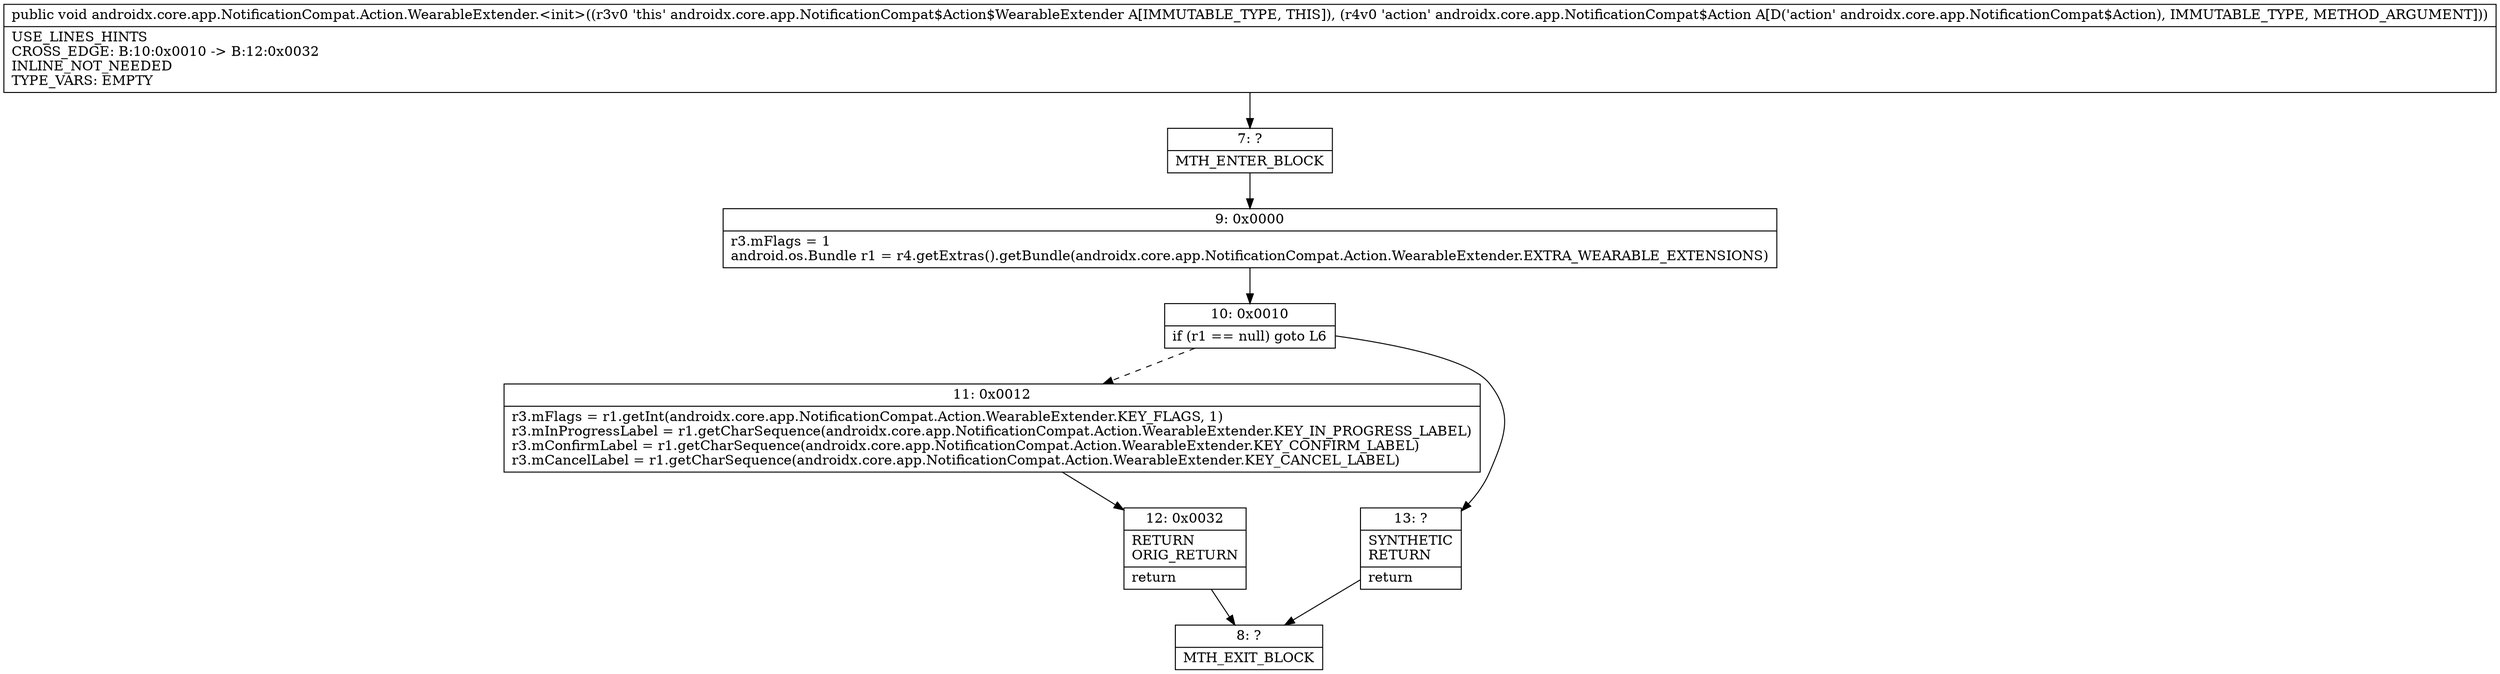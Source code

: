 digraph "CFG forandroidx.core.app.NotificationCompat.Action.WearableExtender.\<init\>(Landroidx\/core\/app\/NotificationCompat$Action;)V" {
Node_7 [shape=record,label="{7\:\ ?|MTH_ENTER_BLOCK\l}"];
Node_9 [shape=record,label="{9\:\ 0x0000|r3.mFlags = 1\landroid.os.Bundle r1 = r4.getExtras().getBundle(androidx.core.app.NotificationCompat.Action.WearableExtender.EXTRA_WEARABLE_EXTENSIONS)\l}"];
Node_10 [shape=record,label="{10\:\ 0x0010|if (r1 == null) goto L6\l}"];
Node_11 [shape=record,label="{11\:\ 0x0012|r3.mFlags = r1.getInt(androidx.core.app.NotificationCompat.Action.WearableExtender.KEY_FLAGS, 1)\lr3.mInProgressLabel = r1.getCharSequence(androidx.core.app.NotificationCompat.Action.WearableExtender.KEY_IN_PROGRESS_LABEL)\lr3.mConfirmLabel = r1.getCharSequence(androidx.core.app.NotificationCompat.Action.WearableExtender.KEY_CONFIRM_LABEL)\lr3.mCancelLabel = r1.getCharSequence(androidx.core.app.NotificationCompat.Action.WearableExtender.KEY_CANCEL_LABEL)\l}"];
Node_12 [shape=record,label="{12\:\ 0x0032|RETURN\lORIG_RETURN\l|return\l}"];
Node_8 [shape=record,label="{8\:\ ?|MTH_EXIT_BLOCK\l}"];
Node_13 [shape=record,label="{13\:\ ?|SYNTHETIC\lRETURN\l|return\l}"];
MethodNode[shape=record,label="{public void androidx.core.app.NotificationCompat.Action.WearableExtender.\<init\>((r3v0 'this' androidx.core.app.NotificationCompat$Action$WearableExtender A[IMMUTABLE_TYPE, THIS]), (r4v0 'action' androidx.core.app.NotificationCompat$Action A[D('action' androidx.core.app.NotificationCompat$Action), IMMUTABLE_TYPE, METHOD_ARGUMENT]))  | USE_LINES_HINTS\lCROSS_EDGE: B:10:0x0010 \-\> B:12:0x0032\lINLINE_NOT_NEEDED\lTYPE_VARS: EMPTY\l}"];
MethodNode -> Node_7;Node_7 -> Node_9;
Node_9 -> Node_10;
Node_10 -> Node_11[style=dashed];
Node_10 -> Node_13;
Node_11 -> Node_12;
Node_12 -> Node_8;
Node_13 -> Node_8;
}

